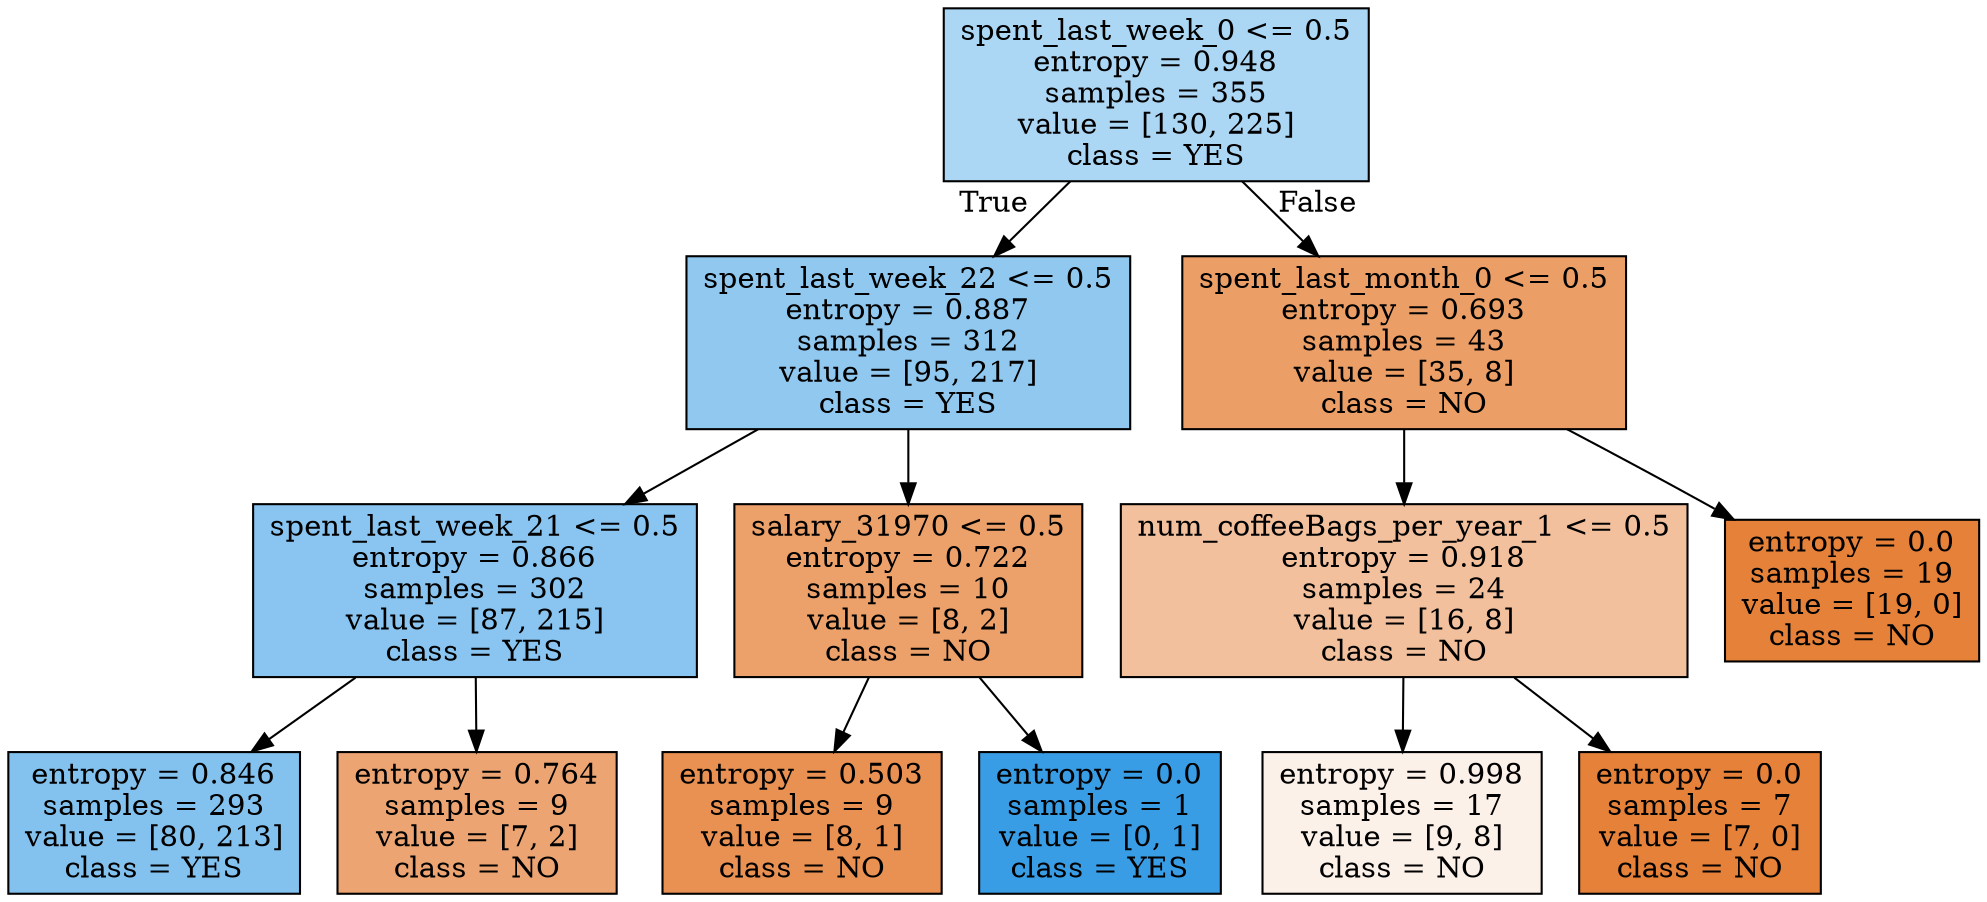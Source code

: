 digraph Tree {
node [shape=box, style="filled", color="black"] ;
0 [label="spent_last_week_0 <= 0.5\nentropy = 0.948\nsamples = 355\nvalue = [130, 225]\nclass = YES", fillcolor="#abd6f4"] ;
1 [label="spent_last_week_22 <= 0.5\nentropy = 0.887\nsamples = 312\nvalue = [95, 217]\nclass = YES", fillcolor="#90c8f0"] ;
0 -> 1 [labeldistance=2.5, labelangle=45, headlabel="True"] ;
2 [label="spent_last_week_21 <= 0.5\nentropy = 0.866\nsamples = 302\nvalue = [87, 215]\nclass = YES", fillcolor="#89c5f0"] ;
1 -> 2 ;
3 [label="entropy = 0.846\nsamples = 293\nvalue = [80, 213]\nclass = YES", fillcolor="#83c2ef"] ;
2 -> 3 ;
4 [label="entropy = 0.764\nsamples = 9\nvalue = [7, 2]\nclass = NO", fillcolor="#eca572"] ;
2 -> 4 ;
5 [label="salary_31970 <= 0.5\nentropy = 0.722\nsamples = 10\nvalue = [8, 2]\nclass = NO", fillcolor="#eca06a"] ;
1 -> 5 ;
6 [label="entropy = 0.503\nsamples = 9\nvalue = [8, 1]\nclass = NO", fillcolor="#e89152"] ;
5 -> 6 ;
7 [label="entropy = 0.0\nsamples = 1\nvalue = [0, 1]\nclass = YES", fillcolor="#399de5"] ;
5 -> 7 ;
8 [label="spent_last_month_0 <= 0.5\nentropy = 0.693\nsamples = 43\nvalue = [35, 8]\nclass = NO", fillcolor="#eb9e66"] ;
0 -> 8 [labeldistance=2.5, labelangle=-45, headlabel="False"] ;
9 [label="num_coffeeBags_per_year_1 <= 0.5\nentropy = 0.918\nsamples = 24\nvalue = [16, 8]\nclass = NO", fillcolor="#f2c09c"] ;
8 -> 9 ;
10 [label="entropy = 0.998\nsamples = 17\nvalue = [9, 8]\nclass = NO", fillcolor="#fcf1e9"] ;
9 -> 10 ;
11 [label="entropy = 0.0\nsamples = 7\nvalue = [7, 0]\nclass = NO", fillcolor="#e58139"] ;
9 -> 11 ;
12 [label="entropy = 0.0\nsamples = 19\nvalue = [19, 0]\nclass = NO", fillcolor="#e58139"] ;
8 -> 12 ;
}